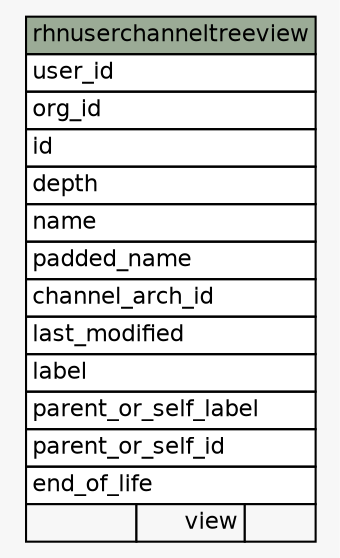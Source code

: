 // dot 2.26.0 on Linux 2.6.32-504.el6.x86_64
// SchemaSpy rev 590
digraph "rhnuserchanneltreeview" {
  graph [
    rankdir="RL"
    bgcolor="#f7f7f7"
    nodesep="0.18"
    ranksep="0.46"
    fontname="Helvetica"
    fontsize="11"
  ];
  node [
    fontname="Helvetica"
    fontsize="11"
    shape="plaintext"
  ];
  edge [
    arrowsize="0.8"
  ];
  "rhnuserchanneltreeview" [
    label=<
    <TABLE BORDER="0" CELLBORDER="1" CELLSPACING="0" BGCOLOR="#ffffff">
      <TR><TD COLSPAN="3" BGCOLOR="#9bab96" ALIGN="CENTER">rhnuserchanneltreeview</TD></TR>
      <TR><TD PORT="user_id" COLSPAN="3" ALIGN="LEFT">user_id</TD></TR>
      <TR><TD PORT="org_id" COLSPAN="3" ALIGN="LEFT">org_id</TD></TR>
      <TR><TD PORT="id" COLSPAN="3" ALIGN="LEFT">id</TD></TR>
      <TR><TD PORT="depth" COLSPAN="3" ALIGN="LEFT">depth</TD></TR>
      <TR><TD PORT="name" COLSPAN="3" ALIGN="LEFT">name</TD></TR>
      <TR><TD PORT="padded_name" COLSPAN="3" ALIGN="LEFT">padded_name</TD></TR>
      <TR><TD PORT="channel_arch_id" COLSPAN="3" ALIGN="LEFT">channel_arch_id</TD></TR>
      <TR><TD PORT="last_modified" COLSPAN="3" ALIGN="LEFT">last_modified</TD></TR>
      <TR><TD PORT="label" COLSPAN="3" ALIGN="LEFT">label</TD></TR>
      <TR><TD PORT="parent_or_self_label" COLSPAN="3" ALIGN="LEFT">parent_or_self_label</TD></TR>
      <TR><TD PORT="parent_or_self_id" COLSPAN="3" ALIGN="LEFT">parent_or_self_id</TD></TR>
      <TR><TD PORT="end_of_life" COLSPAN="3" ALIGN="LEFT">end_of_life</TD></TR>
      <TR><TD ALIGN="LEFT" BGCOLOR="#f7f7f7">  </TD><TD ALIGN="RIGHT" BGCOLOR="#f7f7f7">view</TD><TD ALIGN="RIGHT" BGCOLOR="#f7f7f7">  </TD></TR>
    </TABLE>>
    URL="tables/rhnuserchanneltreeview.html"
    tooltip="rhnuserchanneltreeview"
  ];
}
